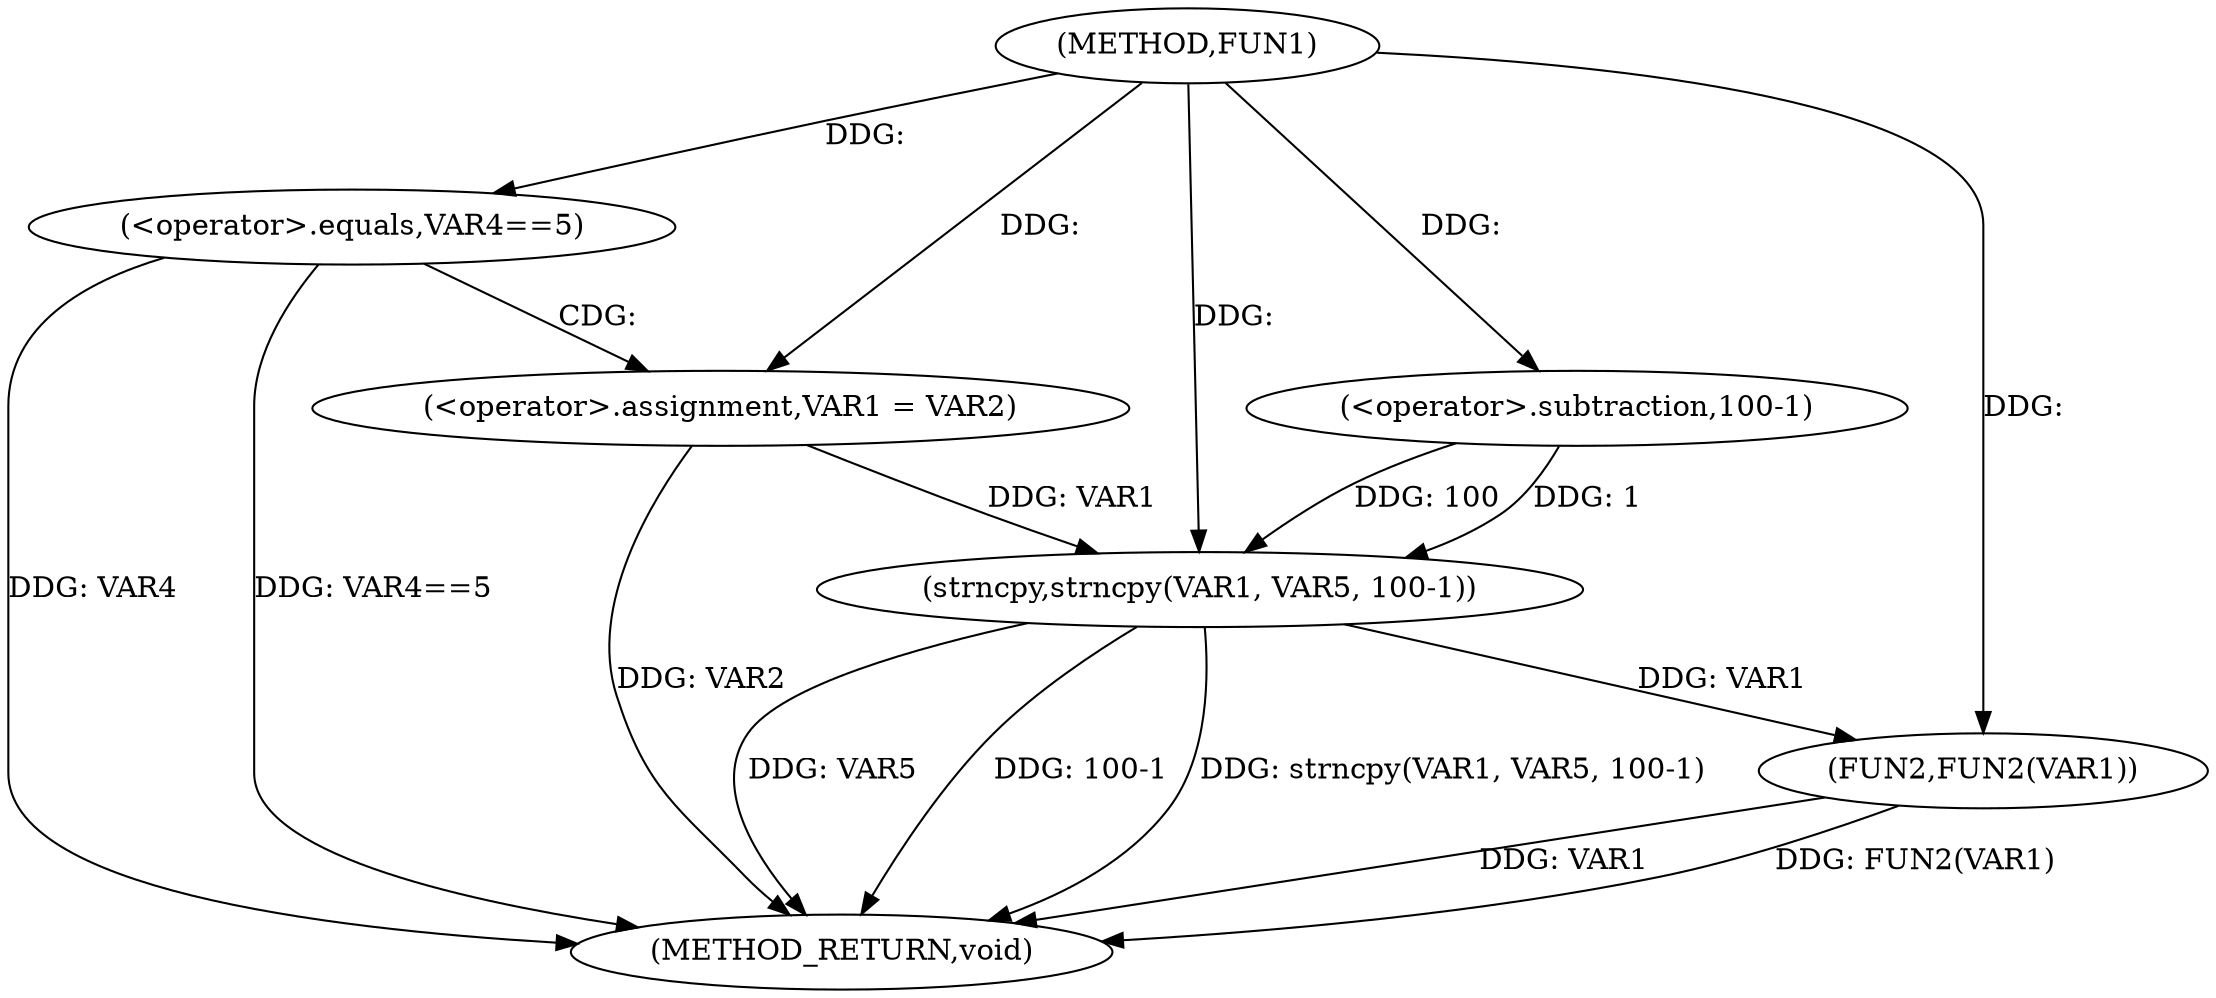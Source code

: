 digraph FUN1 {  
"1000100" [label = "(METHOD,FUN1)" ]
"1000123" [label = "(METHOD_RETURN,void)" ]
"1000106" [label = "(<operator>.equals,VAR4==5)" ]
"1000110" [label = "(<operator>.assignment,VAR1 = VAR2)" ]
"1000115" [label = "(strncpy,strncpy(VAR1, VAR5, 100-1))" ]
"1000118" [label = "(<operator>.subtraction,100-1)" ]
"1000121" [label = "(FUN2,FUN2(VAR1))" ]
  "1000115" -> "1000123"  [ label = "DDG: VAR5"] 
  "1000106" -> "1000123"  [ label = "DDG: VAR4"] 
  "1000115" -> "1000123"  [ label = "DDG: 100-1"] 
  "1000110" -> "1000123"  [ label = "DDG: VAR2"] 
  "1000121" -> "1000123"  [ label = "DDG: VAR1"] 
  "1000106" -> "1000123"  [ label = "DDG: VAR4==5"] 
  "1000115" -> "1000123"  [ label = "DDG: strncpy(VAR1, VAR5, 100-1)"] 
  "1000121" -> "1000123"  [ label = "DDG: FUN2(VAR1)"] 
  "1000100" -> "1000106"  [ label = "DDG: "] 
  "1000100" -> "1000110"  [ label = "DDG: "] 
  "1000110" -> "1000115"  [ label = "DDG: VAR1"] 
  "1000100" -> "1000115"  [ label = "DDG: "] 
  "1000118" -> "1000115"  [ label = "DDG: 100"] 
  "1000118" -> "1000115"  [ label = "DDG: 1"] 
  "1000100" -> "1000118"  [ label = "DDG: "] 
  "1000115" -> "1000121"  [ label = "DDG: VAR1"] 
  "1000100" -> "1000121"  [ label = "DDG: "] 
  "1000106" -> "1000110"  [ label = "CDG: "] 
}

